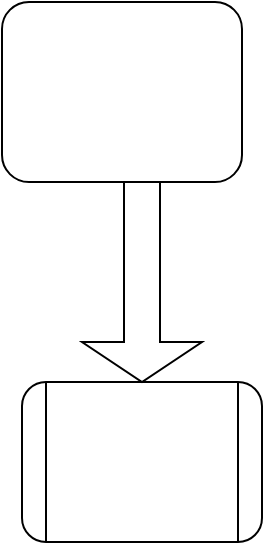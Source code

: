 <mxfile>
    <diagram id="6NNfg_1grc4TCEoSxibq" name="Page-1">
        <mxGraphModel dx="294" dy="354" grid="1" gridSize="10" guides="1" tooltips="1" connect="1" arrows="1" fold="1" page="1" pageScale="1" pageWidth="827" pageHeight="1169" math="0" shadow="0">
            <root>
                <mxCell id="0"/>
                <mxCell id="1" parent="0"/>
                <mxCell id="2" value="" style="rounded=1;whiteSpace=wrap;html=1;" vertex="1" parent="1">
                    <mxGeometry x="100" y="160" width="120" height="90" as="geometry"/>
                </mxCell>
                <mxCell id="3" value="" style="shape=process;whiteSpace=wrap;html=1;backgroundOutline=1;rounded=1;" vertex="1" parent="1">
                    <mxGeometry x="110" y="350" width="120" height="80" as="geometry"/>
                </mxCell>
                <mxCell id="4" value="" style="shape=singleArrow;direction=north;whiteSpace=wrap;html=1;rotation=-180;" vertex="1" parent="1">
                    <mxGeometry x="140" y="250" width="60" height="100" as="geometry"/>
                </mxCell>
            </root>
        </mxGraphModel>
    </diagram>
</mxfile>